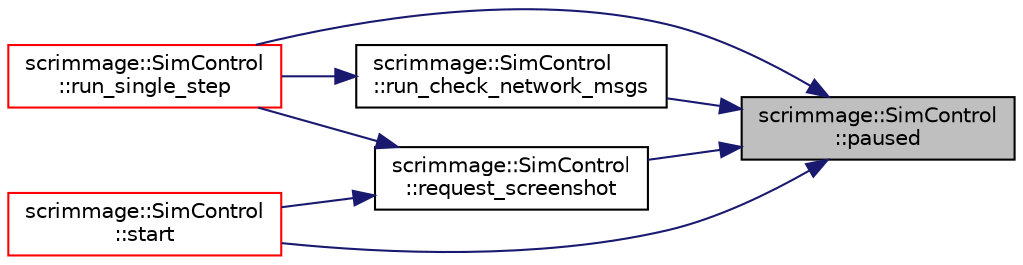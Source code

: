 digraph "scrimmage::SimControl::paused"
{
 // LATEX_PDF_SIZE
  edge [fontname="Helvetica",fontsize="10",labelfontname="Helvetica",labelfontsize="10"];
  node [fontname="Helvetica",fontsize="10",shape=record];
  rankdir="RL";
  Node1 [label="scrimmage::SimControl\l::paused",height=0.2,width=0.4,color="black", fillcolor="grey75", style="filled", fontcolor="black",tooltip="Get the paused (true) or unpaused (false) state of the simulation."];
  Node1 -> Node2 [dir="back",color="midnightblue",fontsize="10",style="solid",fontname="Helvetica"];
  Node2 [label="scrimmage::SimControl\l::request_screenshot",height=0.2,width=0.4,color="black", fillcolor="white", style="filled",URL="$classscrimmage_1_1SimControl.html#a2f483e64a57af5f83506a34eecd5aed8",tooltip=" "];
  Node2 -> Node3 [dir="back",color="midnightblue",fontsize="10",style="solid",fontname="Helvetica"];
  Node3 [label="scrimmage::SimControl\l::run_single_step",height=0.2,width=0.4,color="red", fillcolor="white", style="filled",URL="$classscrimmage_1_1SimControl.html#aa69c5c21ed532364b911e3a9a7234f65",tooltip="Runs the scrimmage simulation by a single time step."];
  Node2 -> Node8 [dir="back",color="midnightblue",fontsize="10",style="solid",fontname="Helvetica"];
  Node8 [label="scrimmage::SimControl\l::start",height=0.2,width=0.4,color="red", fillcolor="white", style="filled",URL="$classscrimmage_1_1SimControl.html#a75c4b43663707d047475606c9f7d2d93",tooltip="Starts the mission by generating entities and setting up logging."];
  Node1 -> Node9 [dir="back",color="midnightblue",fontsize="10",style="solid",fontname="Helvetica"];
  Node9 [label="scrimmage::SimControl\l::run_check_network_msgs",height=0.2,width=0.4,color="black", fillcolor="white", style="filled",URL="$classscrimmage_1_1SimControl.html#ae0cea01fc6bd2de0c0aa12604018dcdd",tooltip=" "];
  Node9 -> Node3 [dir="back",color="midnightblue",fontsize="10",style="solid",fontname="Helvetica"];
  Node1 -> Node3 [dir="back",color="midnightblue",fontsize="10",style="solid",fontname="Helvetica"];
  Node1 -> Node8 [dir="back",color="midnightblue",fontsize="10",style="solid",fontname="Helvetica"];
}
